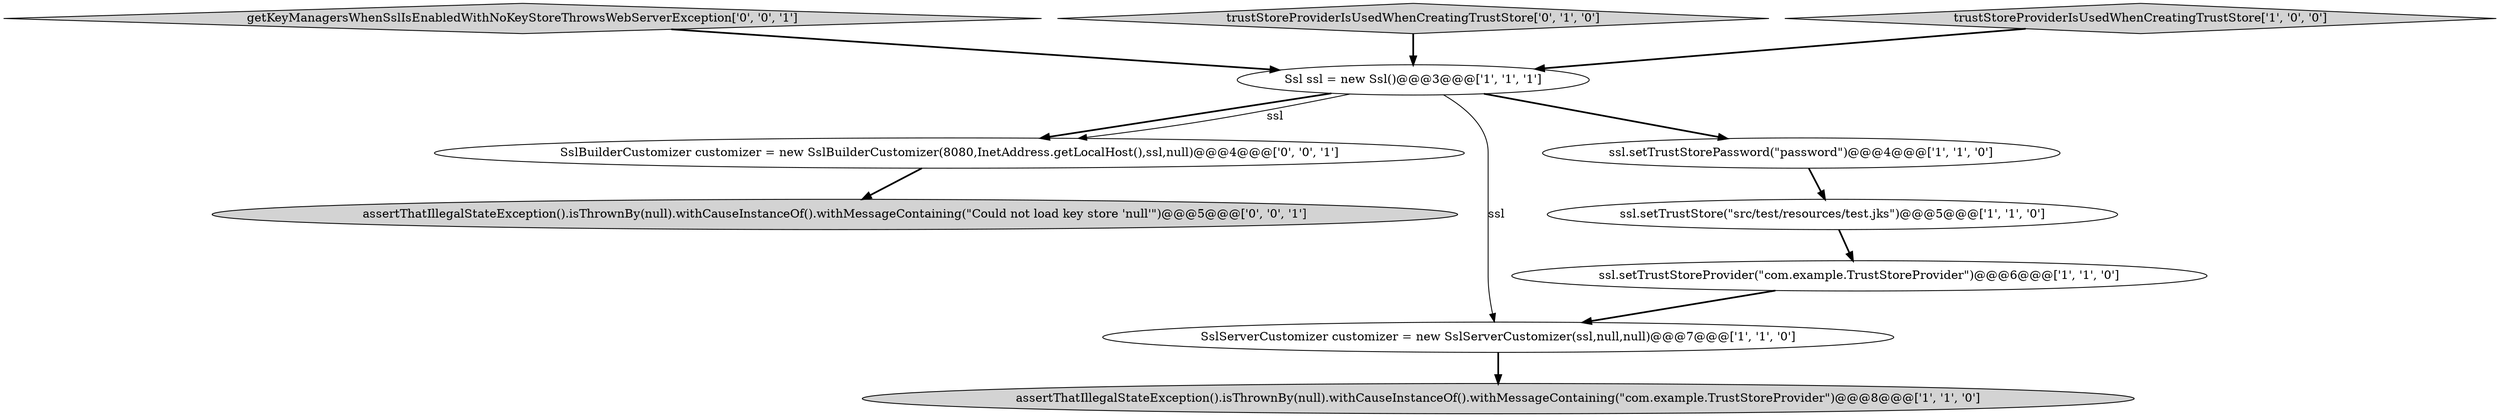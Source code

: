 digraph {
8 [style = filled, label = "SslBuilderCustomizer customizer = new SslBuilderCustomizer(8080,InetAddress.getLocalHost(),ssl,null)@@@4@@@['0', '0', '1']", fillcolor = white, shape = ellipse image = "AAA0AAABBB3BBB"];
10 [style = filled, label = "getKeyManagersWhenSslIsEnabledWithNoKeyStoreThrowsWebServerException['0', '0', '1']", fillcolor = lightgray, shape = diamond image = "AAA0AAABBB3BBB"];
3 [style = filled, label = "SslServerCustomizer customizer = new SslServerCustomizer(ssl,null,null)@@@7@@@['1', '1', '0']", fillcolor = white, shape = ellipse image = "AAA0AAABBB1BBB"];
0 [style = filled, label = "Ssl ssl = new Ssl()@@@3@@@['1', '1', '1']", fillcolor = white, shape = ellipse image = "AAA0AAABBB1BBB"];
5 [style = filled, label = "ssl.setTrustStore(\"src/test/resources/test.jks\")@@@5@@@['1', '1', '0']", fillcolor = white, shape = ellipse image = "AAA0AAABBB1BBB"];
9 [style = filled, label = "assertThatIllegalStateException().isThrownBy(null).withCauseInstanceOf().withMessageContaining(\"Could not load key store 'null'\")@@@5@@@['0', '0', '1']", fillcolor = lightgray, shape = ellipse image = "AAA0AAABBB3BBB"];
6 [style = filled, label = "ssl.setTrustStoreProvider(\"com.example.TrustStoreProvider\")@@@6@@@['1', '1', '0']", fillcolor = white, shape = ellipse image = "AAA0AAABBB1BBB"];
4 [style = filled, label = "ssl.setTrustStorePassword(\"password\")@@@4@@@['1', '1', '0']", fillcolor = white, shape = ellipse image = "AAA0AAABBB1BBB"];
7 [style = filled, label = "trustStoreProviderIsUsedWhenCreatingTrustStore['0', '1', '0']", fillcolor = lightgray, shape = diamond image = "AAA0AAABBB2BBB"];
1 [style = filled, label = "trustStoreProviderIsUsedWhenCreatingTrustStore['1', '0', '0']", fillcolor = lightgray, shape = diamond image = "AAA0AAABBB1BBB"];
2 [style = filled, label = "assertThatIllegalStateException().isThrownBy(null).withCauseInstanceOf().withMessageContaining(\"com.example.TrustStoreProvider\")@@@8@@@['1', '1', '0']", fillcolor = lightgray, shape = ellipse image = "AAA0AAABBB1BBB"];
4->5 [style = bold, label=""];
0->3 [style = solid, label="ssl"];
0->4 [style = bold, label=""];
0->8 [style = bold, label=""];
8->9 [style = bold, label=""];
0->8 [style = solid, label="ssl"];
7->0 [style = bold, label=""];
6->3 [style = bold, label=""];
3->2 [style = bold, label=""];
10->0 [style = bold, label=""];
5->6 [style = bold, label=""];
1->0 [style = bold, label=""];
}
